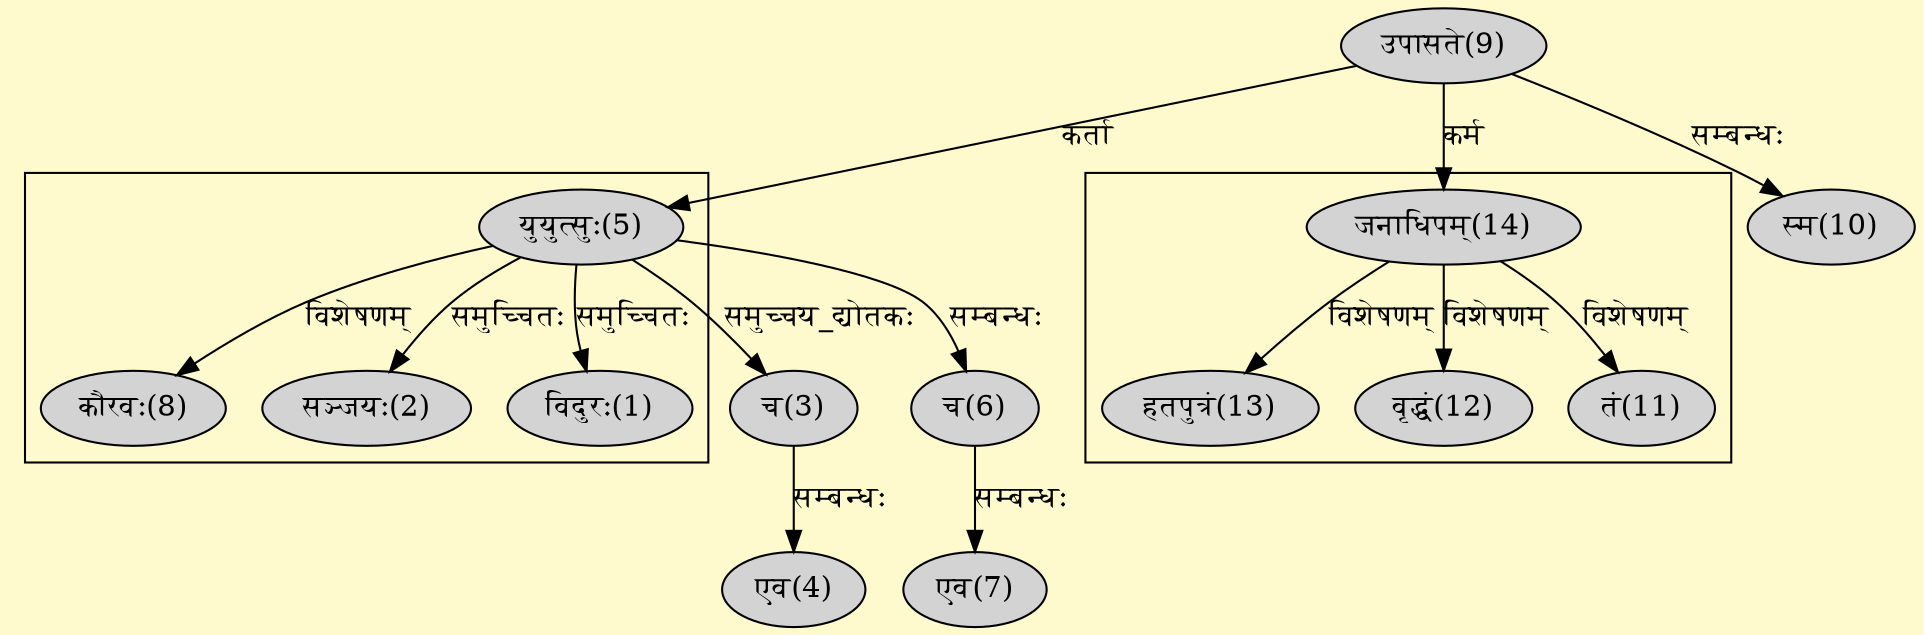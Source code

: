 digraph G{
rankdir=BT;
 compound=true;
 bgcolor="lemonchiffon1";

subgraph cluster_1{
Node1 [style=filled, color="" label = "विदुरः(1)"]
Node5 [style=filled, color="" label = "युयुत्सुः(5)"]
Node2 [style=filled, color="" label = "सञ्जयः(2)"]
Node8 [style=filled, color="" label = "कौरवः(8)"]

}

subgraph cluster_2{
Node11 [style=filled, color="" label = "तं(11)"]
Node14 [style=filled, color="" label = "जनाधिपम्(14)"]
Node12 [style=filled, color="" label = "वृद्धं(12)"]
Node13 [style=filled, color="" label = "हतपुत्रं(13)"]

}
Node3 [style=filled, color="" label = "च(3)"]
Node5 [style=filled, color="" label = "युयुत्सुः(5)"]
Node4 [style=filled, color="" label = "एव(4)"]
Node9 [style=filled, color="" label = "उपासते(9)"]
Node6 [style=filled, color="" label = "च(6)"]
Node7 [style=filled, color="" label = "एव(7)"]
Node1 [style=filled, color="" label = "विदुरः(1)"]
Node [style=filled, color="" label = ""]
Node10 [style=filled, color="" label = "स्म(10)"]
Node14 [style=filled, color="" label = "जनाधिपम्(14)"]
/* Start of Relations section */

Node1 -> Node5 [  label="समुच्चितः"  dir="back" ]
Node2 -> Node5 [  label="समुच्चितः"  dir="back" ]
Node3 -> Node5 [  label="समुच्चय_द्योतकः"  dir="back" ]
Node4 -> Node3 [  label="सम्बन्धः"  dir="back" ]
Node5 -> Node9 [  label="कर्ता"  dir="back" ]
Node6 -> Node5 [  label="सम्बन्धः"  dir="back" ]
Node7 -> Node6 [  label="सम्बन्धः"  dir="back" ]
Node8 -> Node5 [  label="विशेषणम्"  dir="back" ]
Node10 -> Node9 [  label="सम्बन्धः"  dir="back" ]
Node11 -> Node14 [  label="विशेषणम्"  dir="back" ]
Node12 -> Node14 [  label="विशेषणम्"  dir="back" ]
Node13 -> Node14 [  label="विशेषणम्"  dir="back" ]
Node14 -> Node9 [  label="कर्म"  dir="back" ]
}
